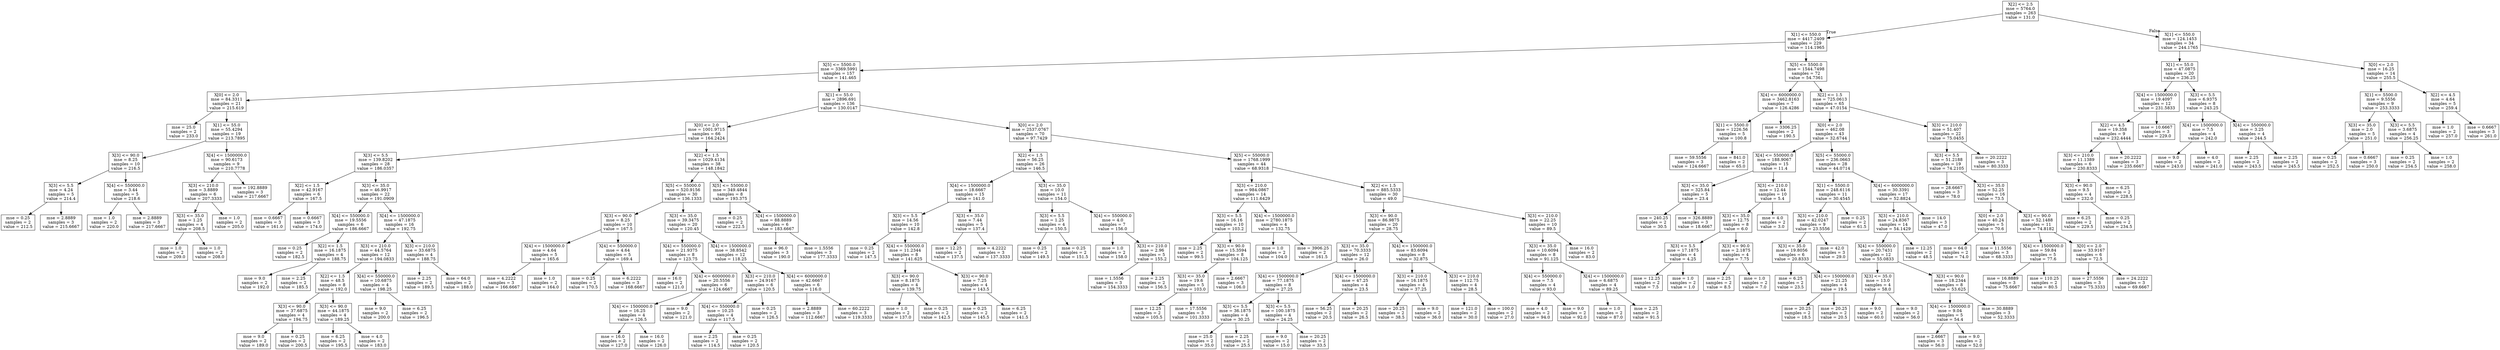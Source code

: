 digraph Tree {
node [shape=box] ;
0 [label="X[2] <= 2.5\nmse = 5764.0\nsamples = 263\nvalue = 131.0"] ;
1 [label="X[1] <= 550.0\nmse = 4417.2409\nsamples = 229\nvalue = 114.1965"] ;
0 -> 1 [labeldistance=2.5, labelangle=45, headlabel="True"] ;
2 [label="X[5] <= 5500.0\nmse = 3369.5991\nsamples = 157\nvalue = 141.465"] ;
1 -> 2 ;
3 [label="X[0] <= 2.0\nmse = 84.3311\nsamples = 21\nvalue = 215.619"] ;
2 -> 3 ;
4 [label="mse = 25.0\nsamples = 2\nvalue = 233.0"] ;
3 -> 4 ;
5 [label="X[1] <= 55.0\nmse = 55.4294\nsamples = 19\nvalue = 213.7895"] ;
3 -> 5 ;
6 [label="X[3] <= 90.0\nmse = 8.25\nsamples = 10\nvalue = 216.5"] ;
5 -> 6 ;
7 [label="X[3] <= 5.5\nmse = 4.24\nsamples = 5\nvalue = 214.4"] ;
6 -> 7 ;
8 [label="mse = 0.25\nsamples = 2\nvalue = 212.5"] ;
7 -> 8 ;
9 [label="mse = 2.8889\nsamples = 3\nvalue = 215.6667"] ;
7 -> 9 ;
10 [label="X[4] <= 550000.0\nmse = 3.44\nsamples = 5\nvalue = 218.6"] ;
6 -> 10 ;
11 [label="mse = 1.0\nsamples = 2\nvalue = 220.0"] ;
10 -> 11 ;
12 [label="mse = 2.8889\nsamples = 3\nvalue = 217.6667"] ;
10 -> 12 ;
13 [label="X[4] <= 1500000.0\nmse = 90.6173\nsamples = 9\nvalue = 210.7778"] ;
5 -> 13 ;
14 [label="X[3] <= 210.0\nmse = 3.8889\nsamples = 6\nvalue = 207.3333"] ;
13 -> 14 ;
15 [label="X[3] <= 35.0\nmse = 1.25\nsamples = 4\nvalue = 208.5"] ;
14 -> 15 ;
16 [label="mse = 1.0\nsamples = 2\nvalue = 209.0"] ;
15 -> 16 ;
17 [label="mse = 1.0\nsamples = 2\nvalue = 208.0"] ;
15 -> 17 ;
18 [label="mse = 1.0\nsamples = 2\nvalue = 205.0"] ;
14 -> 18 ;
19 [label="mse = 192.8889\nsamples = 3\nvalue = 217.6667"] ;
13 -> 19 ;
20 [label="X[1] <= 55.0\nmse = 2896.691\nsamples = 136\nvalue = 130.0147"] ;
2 -> 20 ;
21 [label="X[0] <= 2.0\nmse = 1001.9715\nsamples = 66\nvalue = 164.2424"] ;
20 -> 21 ;
22 [label="X[3] <= 5.5\nmse = 139.8202\nsamples = 28\nvalue = 186.0357"] ;
21 -> 22 ;
23 [label="X[2] <= 1.5\nmse = 42.9167\nsamples = 6\nvalue = 167.5"] ;
22 -> 23 ;
24 [label="mse = 0.6667\nsamples = 3\nvalue = 161.0"] ;
23 -> 24 ;
25 [label="mse = 0.6667\nsamples = 3\nvalue = 174.0"] ;
23 -> 25 ;
26 [label="X[3] <= 35.0\nmse = 46.9917\nsamples = 22\nvalue = 191.0909"] ;
22 -> 26 ;
27 [label="X[4] <= 550000.0\nmse = 19.5556\nsamples = 6\nvalue = 186.6667"] ;
26 -> 27 ;
28 [label="mse = 0.25\nsamples = 2\nvalue = 182.5"] ;
27 -> 28 ;
29 [label="X[2] <= 1.5\nmse = 16.1875\nsamples = 4\nvalue = 188.75"] ;
27 -> 29 ;
30 [label="mse = 9.0\nsamples = 2\nvalue = 192.0"] ;
29 -> 30 ;
31 [label="mse = 2.25\nsamples = 2\nvalue = 185.5"] ;
29 -> 31 ;
32 [label="X[4] <= 1500000.0\nmse = 47.1875\nsamples = 16\nvalue = 192.75"] ;
26 -> 32 ;
33 [label="X[3] <= 210.0\nmse = 44.5764\nsamples = 12\nvalue = 194.0833"] ;
32 -> 33 ;
34 [label="X[2] <= 1.5\nmse = 48.5\nsamples = 8\nvalue = 192.0"] ;
33 -> 34 ;
35 [label="X[3] <= 90.0\nmse = 37.6875\nsamples = 4\nvalue = 194.75"] ;
34 -> 35 ;
36 [label="mse = 9.0\nsamples = 2\nvalue = 189.0"] ;
35 -> 36 ;
37 [label="mse = 0.25\nsamples = 2\nvalue = 200.5"] ;
35 -> 37 ;
38 [label="X[3] <= 90.0\nmse = 44.1875\nsamples = 4\nvalue = 189.25"] ;
34 -> 38 ;
39 [label="mse = 6.25\nsamples = 2\nvalue = 195.5"] ;
38 -> 39 ;
40 [label="mse = 4.0\nsamples = 2\nvalue = 183.0"] ;
38 -> 40 ;
41 [label="X[4] <= 550000.0\nmse = 10.6875\nsamples = 4\nvalue = 198.25"] ;
33 -> 41 ;
42 [label="mse = 9.0\nsamples = 2\nvalue = 200.0"] ;
41 -> 42 ;
43 [label="mse = 6.25\nsamples = 2\nvalue = 196.5"] ;
41 -> 43 ;
44 [label="X[3] <= 210.0\nmse = 33.6875\nsamples = 4\nvalue = 188.75"] ;
32 -> 44 ;
45 [label="mse = 2.25\nsamples = 2\nvalue = 189.5"] ;
44 -> 45 ;
46 [label="mse = 64.0\nsamples = 2\nvalue = 188.0"] ;
44 -> 46 ;
47 [label="X[2] <= 1.5\nmse = 1029.4134\nsamples = 38\nvalue = 148.1842"] ;
21 -> 47 ;
48 [label="X[5] <= 55000.0\nmse = 520.9156\nsamples = 30\nvalue = 136.1333"] ;
47 -> 48 ;
49 [label="X[3] <= 90.0\nmse = 8.25\nsamples = 10\nvalue = 167.5"] ;
48 -> 49 ;
50 [label="X[4] <= 1500000.0\nmse = 4.64\nsamples = 5\nvalue = 165.6"] ;
49 -> 50 ;
51 [label="mse = 4.2222\nsamples = 3\nvalue = 166.6667"] ;
50 -> 51 ;
52 [label="mse = 1.0\nsamples = 2\nvalue = 164.0"] ;
50 -> 52 ;
53 [label="X[4] <= 550000.0\nmse = 4.64\nsamples = 5\nvalue = 169.4"] ;
49 -> 53 ;
54 [label="mse = 0.25\nsamples = 2\nvalue = 170.5"] ;
53 -> 54 ;
55 [label="mse = 6.2222\nsamples = 3\nvalue = 168.6667"] ;
53 -> 55 ;
56 [label="X[3] <= 35.0\nmse = 39.3475\nsamples = 20\nvalue = 120.45"] ;
48 -> 56 ;
57 [label="X[4] <= 550000.0\nmse = 21.9375\nsamples = 8\nvalue = 123.75"] ;
56 -> 57 ;
58 [label="mse = 16.0\nsamples = 2\nvalue = 121.0"] ;
57 -> 58 ;
59 [label="X[4] <= 6000000.0\nmse = 20.5556\nsamples = 6\nvalue = 124.6667"] ;
57 -> 59 ;
60 [label="X[4] <= 1500000.0\nmse = 16.25\nsamples = 4\nvalue = 126.5"] ;
59 -> 60 ;
61 [label="mse = 16.0\nsamples = 2\nvalue = 127.0"] ;
60 -> 61 ;
62 [label="mse = 16.0\nsamples = 2\nvalue = 126.0"] ;
60 -> 62 ;
63 [label="mse = 9.0\nsamples = 2\nvalue = 121.0"] ;
59 -> 63 ;
64 [label="X[4] <= 1500000.0\nmse = 38.8542\nsamples = 12\nvalue = 118.25"] ;
56 -> 64 ;
65 [label="X[3] <= 210.0\nmse = 24.9167\nsamples = 6\nvalue = 120.5"] ;
64 -> 65 ;
66 [label="X[4] <= 550000.0\nmse = 10.25\nsamples = 4\nvalue = 117.5"] ;
65 -> 66 ;
67 [label="mse = 2.25\nsamples = 2\nvalue = 114.5"] ;
66 -> 67 ;
68 [label="mse = 0.25\nsamples = 2\nvalue = 120.5"] ;
66 -> 68 ;
69 [label="mse = 0.25\nsamples = 2\nvalue = 126.5"] ;
65 -> 69 ;
70 [label="X[4] <= 6000000.0\nmse = 42.6667\nsamples = 6\nvalue = 116.0"] ;
64 -> 70 ;
71 [label="mse = 2.8889\nsamples = 3\nvalue = 112.6667"] ;
70 -> 71 ;
72 [label="mse = 60.2222\nsamples = 3\nvalue = 119.3333"] ;
70 -> 72 ;
73 [label="X[5] <= 55000.0\nmse = 349.4844\nsamples = 8\nvalue = 193.375"] ;
47 -> 73 ;
74 [label="mse = 0.25\nsamples = 2\nvalue = 222.5"] ;
73 -> 74 ;
75 [label="X[4] <= 1500000.0\nmse = 88.8889\nsamples = 6\nvalue = 183.6667"] ;
73 -> 75 ;
76 [label="mse = 96.0\nsamples = 3\nvalue = 190.0"] ;
75 -> 76 ;
77 [label="mse = 1.5556\nsamples = 3\nvalue = 177.3333"] ;
75 -> 77 ;
78 [label="X[0] <= 2.0\nmse = 2537.0767\nsamples = 70\nvalue = 97.7429"] ;
20 -> 78 ;
79 [label="X[2] <= 1.5\nmse = 56.25\nsamples = 26\nvalue = 146.5"] ;
78 -> 79 ;
80 [label="X[4] <= 1500000.0\nmse = 18.6667\nsamples = 15\nvalue = 141.0"] ;
79 -> 80 ;
81 [label="X[3] <= 5.5\nmse = 14.56\nsamples = 10\nvalue = 142.8"] ;
80 -> 81 ;
82 [label="mse = 0.25\nsamples = 2\nvalue = 147.5"] ;
81 -> 82 ;
83 [label="X[4] <= 550000.0\nmse = 11.2344\nsamples = 8\nvalue = 141.625"] ;
81 -> 83 ;
84 [label="X[3] <= 90.0\nmse = 8.1875\nsamples = 4\nvalue = 139.75"] ;
83 -> 84 ;
85 [label="mse = 1.0\nsamples = 2\nvalue = 137.0"] ;
84 -> 85 ;
86 [label="mse = 0.25\nsamples = 2\nvalue = 142.5"] ;
84 -> 86 ;
87 [label="X[3] <= 90.0\nmse = 7.25\nsamples = 4\nvalue = 143.5"] ;
83 -> 87 ;
88 [label="mse = 0.25\nsamples = 2\nvalue = 145.5"] ;
87 -> 88 ;
89 [label="mse = 6.25\nsamples = 2\nvalue = 141.5"] ;
87 -> 89 ;
90 [label="X[3] <= 35.0\nmse = 7.44\nsamples = 5\nvalue = 137.4"] ;
80 -> 90 ;
91 [label="mse = 12.25\nsamples = 2\nvalue = 137.5"] ;
90 -> 91 ;
92 [label="mse = 4.2222\nsamples = 3\nvalue = 137.3333"] ;
90 -> 92 ;
93 [label="X[3] <= 35.0\nmse = 10.0\nsamples = 11\nvalue = 154.0"] ;
79 -> 93 ;
94 [label="X[3] <= 5.5\nmse = 1.25\nsamples = 4\nvalue = 150.5"] ;
93 -> 94 ;
95 [label="mse = 0.25\nsamples = 2\nvalue = 149.5"] ;
94 -> 95 ;
96 [label="mse = 0.25\nsamples = 2\nvalue = 151.5"] ;
94 -> 96 ;
97 [label="X[4] <= 550000.0\nmse = 4.0\nsamples = 7\nvalue = 156.0"] ;
93 -> 97 ;
98 [label="mse = 1.0\nsamples = 2\nvalue = 158.0"] ;
97 -> 98 ;
99 [label="X[3] <= 210.0\nmse = 2.96\nsamples = 5\nvalue = 155.2"] ;
97 -> 99 ;
100 [label="mse = 1.5556\nsamples = 3\nvalue = 154.3333"] ;
99 -> 100 ;
101 [label="mse = 2.25\nsamples = 2\nvalue = 156.5"] ;
99 -> 101 ;
102 [label="X[5] <= 55000.0\nmse = 1768.1999\nsamples = 44\nvalue = 68.9318"] ;
78 -> 102 ;
103 [label="X[3] <= 210.0\nmse = 984.0867\nsamples = 14\nvalue = 111.6429"] ;
102 -> 103 ;
104 [label="X[3] <= 5.5\nmse = 16.16\nsamples = 10\nvalue = 103.2"] ;
103 -> 104 ;
105 [label="mse = 2.25\nsamples = 2\nvalue = 99.5"] ;
104 -> 105 ;
106 [label="X[3] <= 90.0\nmse = 15.3594\nsamples = 8\nvalue = 104.125"] ;
104 -> 106 ;
107 [label="X[3] <= 35.0\nmse = 19.6\nsamples = 5\nvalue = 103.0"] ;
106 -> 107 ;
108 [label="mse = 12.25\nsamples = 2\nvalue = 105.5"] ;
107 -> 108 ;
109 [label="mse = 17.5556\nsamples = 3\nvalue = 101.3333"] ;
107 -> 109 ;
110 [label="mse = 2.6667\nsamples = 3\nvalue = 106.0"] ;
106 -> 110 ;
111 [label="X[4] <= 1500000.0\nmse = 2780.1875\nsamples = 4\nvalue = 132.75"] ;
103 -> 111 ;
112 [label="mse = 1.0\nsamples = 2\nvalue = 104.0"] ;
111 -> 112 ;
113 [label="mse = 3906.25\nsamples = 2\nvalue = 161.5"] ;
111 -> 113 ;
114 [label="X[2] <= 1.5\nmse = 885.5333\nsamples = 30\nvalue = 49.0"] ;
102 -> 114 ;
115 [label="X[3] <= 90.0\nmse = 86.9875\nsamples = 20\nvalue = 28.75"] ;
114 -> 115 ;
116 [label="X[3] <= 35.0\nmse = 70.3333\nsamples = 12\nvalue = 26.0"] ;
115 -> 116 ;
117 [label="X[4] <= 1500000.0\nmse = 77.1875\nsamples = 8\nvalue = 27.25"] ;
116 -> 117 ;
118 [label="X[3] <= 5.5\nmse = 36.1875\nsamples = 4\nvalue = 30.25"] ;
117 -> 118 ;
119 [label="mse = 25.0\nsamples = 2\nvalue = 35.0"] ;
118 -> 119 ;
120 [label="mse = 2.25\nsamples = 2\nvalue = 25.5"] ;
118 -> 120 ;
121 [label="X[3] <= 5.5\nmse = 100.1875\nsamples = 4\nvalue = 24.25"] ;
117 -> 121 ;
122 [label="mse = 9.0\nsamples = 2\nvalue = 15.0"] ;
121 -> 122 ;
123 [label="mse = 20.25\nsamples = 2\nvalue = 33.5"] ;
121 -> 123 ;
124 [label="X[4] <= 1500000.0\nmse = 47.25\nsamples = 4\nvalue = 23.5"] ;
116 -> 124 ;
125 [label="mse = 56.25\nsamples = 2\nvalue = 20.5"] ;
124 -> 125 ;
126 [label="mse = 20.25\nsamples = 2\nvalue = 26.5"] ;
124 -> 126 ;
127 [label="X[4] <= 1500000.0\nmse = 83.6094\nsamples = 8\nvalue = 32.875"] ;
115 -> 127 ;
128 [label="X[3] <= 210.0\nmse = 16.1875\nsamples = 4\nvalue = 37.25"] ;
127 -> 128 ;
129 [label="mse = 20.25\nsamples = 2\nvalue = 38.5"] ;
128 -> 129 ;
130 [label="mse = 9.0\nsamples = 2\nvalue = 36.0"] ;
128 -> 130 ;
131 [label="X[3] <= 210.0\nmse = 112.75\nsamples = 4\nvalue = 28.5"] ;
127 -> 131 ;
132 [label="mse = 121.0\nsamples = 2\nvalue = 30.0"] ;
131 -> 132 ;
133 [label="mse = 100.0\nsamples = 2\nvalue = 27.0"] ;
131 -> 133 ;
134 [label="X[3] <= 210.0\nmse = 22.25\nsamples = 10\nvalue = 89.5"] ;
114 -> 134 ;
135 [label="X[3] <= 35.0\nmse = 10.6094\nsamples = 8\nvalue = 91.125"] ;
134 -> 135 ;
136 [label="X[4] <= 550000.0\nmse = 7.5\nsamples = 4\nvalue = 93.0"] ;
135 -> 136 ;
137 [label="mse = 4.0\nsamples = 2\nvalue = 94.0"] ;
136 -> 137 ;
138 [label="mse = 9.0\nsamples = 2\nvalue = 92.0"] ;
136 -> 138 ;
139 [label="X[4] <= 1500000.0\nmse = 6.6875\nsamples = 4\nvalue = 89.25"] ;
135 -> 139 ;
140 [label="mse = 1.0\nsamples = 2\nvalue = 87.0"] ;
139 -> 140 ;
141 [label="mse = 2.25\nsamples = 2\nvalue = 91.5"] ;
139 -> 141 ;
142 [label="mse = 16.0\nsamples = 2\nvalue = 83.0"] ;
134 -> 142 ;
143 [label="X[5] <= 5500.0\nmse = 1544.7498\nsamples = 72\nvalue = 54.7361"] ;
1 -> 143 ;
144 [label="X[4] <= 6000000.0\nmse = 3462.8163\nsamples = 7\nvalue = 126.4286"] ;
143 -> 144 ;
145 [label="X[1] <= 5500.0\nmse = 1226.56\nsamples = 5\nvalue = 100.8"] ;
144 -> 145 ;
146 [label="mse = 59.5556\nsamples = 3\nvalue = 124.6667"] ;
145 -> 146 ;
147 [label="mse = 841.0\nsamples = 2\nvalue = 65.0"] ;
145 -> 147 ;
148 [label="mse = 3306.25\nsamples = 2\nvalue = 190.5"] ;
144 -> 148 ;
149 [label="X[2] <= 1.5\nmse = 725.0613\nsamples = 65\nvalue = 47.0154"] ;
143 -> 149 ;
150 [label="X[0] <= 2.0\nmse = 462.08\nsamples = 43\nvalue = 32.6744"] ;
149 -> 150 ;
151 [label="X[4] <= 550000.0\nmse = 188.9067\nsamples = 15\nvalue = 11.4"] ;
150 -> 151 ;
152 [label="X[3] <= 35.0\nmse = 325.84\nsamples = 5\nvalue = 23.4"] ;
151 -> 152 ;
153 [label="mse = 240.25\nsamples = 2\nvalue = 30.5"] ;
152 -> 153 ;
154 [label="mse = 326.8889\nsamples = 3\nvalue = 18.6667"] ;
152 -> 154 ;
155 [label="X[3] <= 210.0\nmse = 12.44\nsamples = 10\nvalue = 5.4"] ;
151 -> 155 ;
156 [label="X[3] <= 35.0\nmse = 12.75\nsamples = 8\nvalue = 6.0"] ;
155 -> 156 ;
157 [label="X[3] <= 5.5\nmse = 17.1875\nsamples = 4\nvalue = 4.25"] ;
156 -> 157 ;
158 [label="mse = 12.25\nsamples = 2\nvalue = 7.5"] ;
157 -> 158 ;
159 [label="mse = 1.0\nsamples = 2\nvalue = 1.0"] ;
157 -> 159 ;
160 [label="X[3] <= 90.0\nmse = 2.1875\nsamples = 4\nvalue = 7.75"] ;
156 -> 160 ;
161 [label="mse = 2.25\nsamples = 2\nvalue = 8.5"] ;
160 -> 161 ;
162 [label="mse = 1.0\nsamples = 2\nvalue = 7.0"] ;
160 -> 162 ;
163 [label="mse = 4.0\nsamples = 2\nvalue = 3.0"] ;
155 -> 163 ;
164 [label="X[5] <= 55000.0\nmse = 236.0663\nsamples = 28\nvalue = 44.0714"] ;
150 -> 164 ;
165 [label="X[1] <= 5500.0\nmse = 248.6116\nsamples = 11\nvalue = 30.4545"] ;
164 -> 165 ;
166 [label="X[3] <= 210.0\nmse = 42.0247\nsamples = 9\nvalue = 23.5556"] ;
165 -> 166 ;
167 [label="X[3] <= 35.0\nmse = 19.8056\nsamples = 6\nvalue = 20.8333"] ;
166 -> 167 ;
168 [label="mse = 6.25\nsamples = 2\nvalue = 23.5"] ;
167 -> 168 ;
169 [label="X[4] <= 1500000.0\nmse = 21.25\nsamples = 4\nvalue = 19.5"] ;
167 -> 169 ;
170 [label="mse = 20.25\nsamples = 2\nvalue = 18.5"] ;
169 -> 170 ;
171 [label="mse = 20.25\nsamples = 2\nvalue = 20.5"] ;
169 -> 171 ;
172 [label="mse = 42.0\nsamples = 3\nvalue = 29.0"] ;
166 -> 172 ;
173 [label="mse = 0.25\nsamples = 2\nvalue = 61.5"] ;
165 -> 173 ;
174 [label="X[4] <= 6000000.0\nmse = 30.3391\nsamples = 17\nvalue = 52.8824"] ;
164 -> 174 ;
175 [label="X[3] <= 210.0\nmse = 24.8367\nsamples = 14\nvalue = 54.1429"] ;
174 -> 175 ;
176 [label="X[4] <= 550000.0\nmse = 20.7431\nsamples = 12\nvalue = 55.0833"] ;
175 -> 176 ;
177 [label="X[3] <= 35.0\nmse = 13.0\nsamples = 4\nvalue = 58.0"] ;
176 -> 177 ;
178 [label="mse = 9.0\nsamples = 2\nvalue = 60.0"] ;
177 -> 178 ;
179 [label="mse = 9.0\nsamples = 2\nvalue = 56.0"] ;
177 -> 179 ;
180 [label="X[3] <= 90.0\nmse = 18.2344\nsamples = 8\nvalue = 53.625"] ;
176 -> 180 ;
181 [label="X[4] <= 1500000.0\nmse = 9.04\nsamples = 5\nvalue = 54.4"] ;
180 -> 181 ;
182 [label="mse = 2.6667\nsamples = 3\nvalue = 56.0"] ;
181 -> 182 ;
183 [label="mse = 9.0\nsamples = 2\nvalue = 52.0"] ;
181 -> 183 ;
184 [label="mse = 30.8889\nsamples = 3\nvalue = 52.3333"] ;
180 -> 184 ;
185 [label="mse = 12.25\nsamples = 2\nvalue = 48.5"] ;
175 -> 185 ;
186 [label="mse = 14.0\nsamples = 3\nvalue = 47.0"] ;
174 -> 186 ;
187 [label="X[3] <= 210.0\nmse = 51.407\nsamples = 22\nvalue = 75.0455"] ;
149 -> 187 ;
188 [label="X[3] <= 5.5\nmse = 51.2188\nsamples = 19\nvalue = 74.2105"] ;
187 -> 188 ;
189 [label="mse = 28.6667\nsamples = 3\nvalue = 78.0"] ;
188 -> 189 ;
190 [label="X[3] <= 35.0\nmse = 52.25\nsamples = 16\nvalue = 73.5"] ;
188 -> 190 ;
191 [label="X[0] <= 2.0\nmse = 40.24\nsamples = 5\nvalue = 70.6"] ;
190 -> 191 ;
192 [label="mse = 64.0\nsamples = 2\nvalue = 74.0"] ;
191 -> 192 ;
193 [label="mse = 11.5556\nsamples = 3\nvalue = 68.3333"] ;
191 -> 193 ;
194 [label="X[3] <= 90.0\nmse = 52.1488\nsamples = 11\nvalue = 74.8182"] ;
190 -> 194 ;
195 [label="X[4] <= 1500000.0\nmse = 59.84\nsamples = 5\nvalue = 77.6"] ;
194 -> 195 ;
196 [label="mse = 16.8889\nsamples = 3\nvalue = 75.6667"] ;
195 -> 196 ;
197 [label="mse = 110.25\nsamples = 2\nvalue = 80.5"] ;
195 -> 197 ;
198 [label="X[0] <= 2.0\nmse = 33.9167\nsamples = 6\nvalue = 72.5"] ;
194 -> 198 ;
199 [label="mse = 27.5556\nsamples = 3\nvalue = 75.3333"] ;
198 -> 199 ;
200 [label="mse = 24.2222\nsamples = 3\nvalue = 69.6667"] ;
198 -> 200 ;
201 [label="mse = 20.2222\nsamples = 3\nvalue = 80.3333"] ;
187 -> 201 ;
202 [label="X[1] <= 550.0\nmse = 124.1453\nsamples = 34\nvalue = 244.1765"] ;
0 -> 202 [labeldistance=2.5, labelangle=-45, headlabel="False"] ;
203 [label="X[1] <= 55.0\nmse = 47.0875\nsamples = 20\nvalue = 236.25"] ;
202 -> 203 ;
204 [label="X[4] <= 1500000.0\nmse = 19.4097\nsamples = 12\nvalue = 231.5833"] ;
203 -> 204 ;
205 [label="X[2] <= 4.5\nmse = 19.358\nsamples = 9\nvalue = 232.4444"] ;
204 -> 205 ;
206 [label="X[3] <= 210.0\nmse = 11.1389\nsamples = 6\nvalue = 230.8333"] ;
205 -> 206 ;
207 [label="X[3] <= 90.0\nmse = 9.5\nsamples = 4\nvalue = 232.0"] ;
206 -> 207 ;
208 [label="mse = 6.25\nsamples = 2\nvalue = 229.5"] ;
207 -> 208 ;
209 [label="mse = 0.25\nsamples = 2\nvalue = 234.5"] ;
207 -> 209 ;
210 [label="mse = 6.25\nsamples = 2\nvalue = 228.5"] ;
206 -> 210 ;
211 [label="mse = 20.2222\nsamples = 3\nvalue = 235.6667"] ;
205 -> 211 ;
212 [label="mse = 10.6667\nsamples = 3\nvalue = 229.0"] ;
204 -> 212 ;
213 [label="X[3] <= 5.5\nmse = 6.9375\nsamples = 8\nvalue = 243.25"] ;
203 -> 213 ;
214 [label="X[4] <= 1500000.0\nmse = 7.5\nsamples = 4\nvalue = 242.0"] ;
213 -> 214 ;
215 [label="mse = 9.0\nsamples = 2\nvalue = 243.0"] ;
214 -> 215 ;
216 [label="mse = 4.0\nsamples = 2\nvalue = 241.0"] ;
214 -> 216 ;
217 [label="X[4] <= 550000.0\nmse = 3.25\nsamples = 4\nvalue = 244.5"] ;
213 -> 217 ;
218 [label="mse = 2.25\nsamples = 2\nvalue = 243.5"] ;
217 -> 218 ;
219 [label="mse = 2.25\nsamples = 2\nvalue = 245.5"] ;
217 -> 219 ;
220 [label="X[0] <= 2.0\nmse = 16.25\nsamples = 14\nvalue = 255.5"] ;
202 -> 220 ;
221 [label="X[1] <= 5500.0\nmse = 9.5556\nsamples = 9\nvalue = 253.3333"] ;
220 -> 221 ;
222 [label="X[3] <= 35.0\nmse = 2.0\nsamples = 5\nvalue = 251.0"] ;
221 -> 222 ;
223 [label="mse = 0.25\nsamples = 2\nvalue = 252.5"] ;
222 -> 223 ;
224 [label="mse = 0.6667\nsamples = 3\nvalue = 250.0"] ;
222 -> 224 ;
225 [label="X[3] <= 5.5\nmse = 3.6875\nsamples = 4\nvalue = 256.25"] ;
221 -> 225 ;
226 [label="mse = 0.25\nsamples = 2\nvalue = 254.5"] ;
225 -> 226 ;
227 [label="mse = 1.0\nsamples = 2\nvalue = 258.0"] ;
225 -> 227 ;
228 [label="X[2] <= 4.5\nmse = 4.64\nsamples = 5\nvalue = 259.4"] ;
220 -> 228 ;
229 [label="mse = 1.0\nsamples = 2\nvalue = 257.0"] ;
228 -> 229 ;
230 [label="mse = 0.6667\nsamples = 3\nvalue = 261.0"] ;
228 -> 230 ;
}